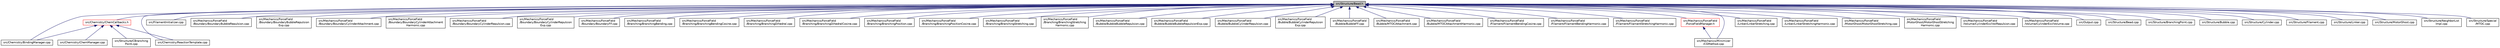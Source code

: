 digraph "src/Structure/Bead.h"
{
 // INTERACTIVE_SVG=YES
  edge [fontname="Helvetica",fontsize="10",labelfontname="Helvetica",labelfontsize="10"];
  node [fontname="Helvetica",fontsize="10",shape=record];
  Node28 [label="src/Structure/Bead.h",height=0.2,width=0.4,color="black", fillcolor="grey75", style="filled", fontcolor="black"];
  Node28 -> Node29 [dir="back",color="midnightblue",fontsize="10",style="solid",fontname="Helvetica"];
  Node29 [label="src/Chemistry/BindingManager.cpp",height=0.2,width=0.4,color="black", fillcolor="white", style="filled",URL="$BindingManager_8cpp.html"];
  Node28 -> Node30 [dir="back",color="midnightblue",fontsize="10",style="solid",fontname="Helvetica"];
  Node30 [label="src/Chemistry/ChemCallbacks.h",height=0.2,width=0.4,color="red", fillcolor="white", style="filled",URL="$ChemCallbacks_8h.html"];
  Node30 -> Node29 [dir="back",color="midnightblue",fontsize="10",style="solid",fontname="Helvetica"];
  Node30 -> Node31 [dir="back",color="midnightblue",fontsize="10",style="solid",fontname="Helvetica"];
  Node31 [label="src/Chemistry/ChemManager.cpp",height=0.2,width=0.4,color="black", fillcolor="white", style="filled",URL="$ChemManager_8cpp.html"];
  Node30 -> Node32 [dir="back",color="midnightblue",fontsize="10",style="solid",fontname="Helvetica"];
  Node32 [label="src/Chemistry/ReactionTemplate.cpp",height=0.2,width=0.4,color="black", fillcolor="white", style="filled",URL="$ReactionTemplate_8cpp.html"];
  Node30 -> Node33 [dir="back",color="midnightblue",fontsize="10",style="solid",fontname="Helvetica"];
  Node33 [label="src/Structure/CBranching\lPoint.cpp",height=0.2,width=0.4,color="black", fillcolor="white", style="filled",URL="$CBranchingPoint_8cpp.html"];
  Node28 -> Node32 [dir="back",color="midnightblue",fontsize="10",style="solid",fontname="Helvetica"];
  Node28 -> Node36 [dir="back",color="midnightblue",fontsize="10",style="solid",fontname="Helvetica"];
  Node36 [label="src/FilamentInitializer.cpp",height=0.2,width=0.4,color="black", fillcolor="white", style="filled",URL="$FilamentInitializer_8cpp.html"];
  Node28 -> Node37 [dir="back",color="midnightblue",fontsize="10",style="solid",fontname="Helvetica"];
  Node37 [label="src/Mechanics/ForceField\l/Boundary/BoundaryBubbleRepulsion.cpp",height=0.2,width=0.4,color="black", fillcolor="white", style="filled",URL="$BoundaryBubbleRepulsion_8cpp.html"];
  Node28 -> Node38 [dir="back",color="midnightblue",fontsize="10",style="solid",fontname="Helvetica"];
  Node38 [label="src/Mechanics/ForceField\l/Boundary/BoundaryBubbleRepulsion\lExp.cpp",height=0.2,width=0.4,color="black", fillcolor="white", style="filled",URL="$BoundaryBubbleRepulsionExp_8cpp.html"];
  Node28 -> Node39 [dir="back",color="midnightblue",fontsize="10",style="solid",fontname="Helvetica"];
  Node39 [label="src/Mechanics/ForceField\l/Boundary/BoundaryCylinderAttachment.cpp",height=0.2,width=0.4,color="black", fillcolor="white", style="filled",URL="$BoundaryCylinderAttachment_8cpp.html"];
  Node28 -> Node40 [dir="back",color="midnightblue",fontsize="10",style="solid",fontname="Helvetica"];
  Node40 [label="src/Mechanics/ForceField\l/Boundary/BoundaryCylinderAttachment\lHarmonic.cpp",height=0.2,width=0.4,color="black", fillcolor="white", style="filled",URL="$BoundaryCylinderAttachmentHarmonic_8cpp.html"];
  Node28 -> Node41 [dir="back",color="midnightblue",fontsize="10",style="solid",fontname="Helvetica"];
  Node41 [label="src/Mechanics/ForceField\l/Boundary/BoundaryCylinderRepulsion.cpp",height=0.2,width=0.4,color="black", fillcolor="white", style="filled",URL="$BoundaryCylinderRepulsion_8cpp.html"];
  Node28 -> Node42 [dir="back",color="midnightblue",fontsize="10",style="solid",fontname="Helvetica"];
  Node42 [label="src/Mechanics/ForceField\l/Boundary/BoundaryCylinderRepulsion\lExp.cpp",height=0.2,width=0.4,color="black", fillcolor="white", style="filled",URL="$BoundaryCylinderRepulsionExp_8cpp.html"];
  Node28 -> Node43 [dir="back",color="midnightblue",fontsize="10",style="solid",fontname="Helvetica"];
  Node43 [label="src/Mechanics/ForceField\l/Boundary/BoundaryFF.cpp",height=0.2,width=0.4,color="black", fillcolor="white", style="filled",URL="$BoundaryFF_8cpp.html"];
  Node28 -> Node44 [dir="back",color="midnightblue",fontsize="10",style="solid",fontname="Helvetica"];
  Node44 [label="src/Mechanics/ForceField\l/Branching/BranchingBending.cpp",height=0.2,width=0.4,color="black", fillcolor="white", style="filled",URL="$BranchingBending_8cpp.html"];
  Node28 -> Node45 [dir="back",color="midnightblue",fontsize="10",style="solid",fontname="Helvetica"];
  Node45 [label="src/Mechanics/ForceField\l/Branching/BranchingBendingCosine.cpp",height=0.2,width=0.4,color="black", fillcolor="white", style="filled",URL="$BranchingBendingCosine_8cpp.html"];
  Node28 -> Node46 [dir="back",color="midnightblue",fontsize="10",style="solid",fontname="Helvetica"];
  Node46 [label="src/Mechanics/ForceField\l/Branching/BranchingDihedral.cpp",height=0.2,width=0.4,color="black", fillcolor="white", style="filled",URL="$BranchingDihedral_8cpp.html"];
  Node28 -> Node47 [dir="back",color="midnightblue",fontsize="10",style="solid",fontname="Helvetica"];
  Node47 [label="src/Mechanics/ForceField\l/Branching/BranchingDihedralCosine.cpp",height=0.2,width=0.4,color="black", fillcolor="white", style="filled",URL="$BranchingDihedralCosine_8cpp.html"];
  Node28 -> Node48 [dir="back",color="midnightblue",fontsize="10",style="solid",fontname="Helvetica"];
  Node48 [label="src/Mechanics/ForceField\l/Branching/BranchingPosition.cpp",height=0.2,width=0.4,color="black", fillcolor="white", style="filled",URL="$BranchingPosition_8cpp.html"];
  Node28 -> Node49 [dir="back",color="midnightblue",fontsize="10",style="solid",fontname="Helvetica"];
  Node49 [label="src/Mechanics/ForceField\l/Branching/BranchingPositionCosine.cpp",height=0.2,width=0.4,color="black", fillcolor="white", style="filled",URL="$BranchingPositionCosine_8cpp.html"];
  Node28 -> Node50 [dir="back",color="midnightblue",fontsize="10",style="solid",fontname="Helvetica"];
  Node50 [label="src/Mechanics/ForceField\l/Branching/BranchingStretching.cpp",height=0.2,width=0.4,color="black", fillcolor="white", style="filled",URL="$BranchingStretching_8cpp.html"];
  Node28 -> Node51 [dir="back",color="midnightblue",fontsize="10",style="solid",fontname="Helvetica"];
  Node51 [label="src/Mechanics/ForceField\l/Branching/BranchingStretching\lHarmonic.cpp",height=0.2,width=0.4,color="black", fillcolor="white", style="filled",URL="$BranchingStretchingHarmonic_8cpp.html"];
  Node28 -> Node52 [dir="back",color="midnightblue",fontsize="10",style="solid",fontname="Helvetica"];
  Node52 [label="src/Mechanics/ForceField\l/Bubble/BubbleBubbleRepulsion.cpp",height=0.2,width=0.4,color="black", fillcolor="white", style="filled",URL="$BubbleBubbleRepulsion_8cpp.html"];
  Node28 -> Node53 [dir="back",color="midnightblue",fontsize="10",style="solid",fontname="Helvetica"];
  Node53 [label="src/Mechanics/ForceField\l/Bubble/BubbleBubbleRepulsionExp.cpp",height=0.2,width=0.4,color="black", fillcolor="white", style="filled",URL="$BubbleBubbleRepulsionExp_8cpp.html"];
  Node28 -> Node54 [dir="back",color="midnightblue",fontsize="10",style="solid",fontname="Helvetica"];
  Node54 [label="src/Mechanics/ForceField\l/Bubble/BubbleCylinderRepulsion.cpp",height=0.2,width=0.4,color="black", fillcolor="white", style="filled",URL="$BubbleCylinderRepulsion_8cpp.html"];
  Node28 -> Node55 [dir="back",color="midnightblue",fontsize="10",style="solid",fontname="Helvetica"];
  Node55 [label="src/Mechanics/ForceField\l/Bubble/BubbleCylinderRepulsion\lExp.cpp",height=0.2,width=0.4,color="black", fillcolor="white", style="filled",URL="$BubbleCylinderRepulsionExp_8cpp.html"];
  Node28 -> Node56 [dir="back",color="midnightblue",fontsize="10",style="solid",fontname="Helvetica"];
  Node56 [label="src/Mechanics/ForceField\l/Bubble/BubbleFF.cpp",height=0.2,width=0.4,color="black", fillcolor="white", style="filled",URL="$BubbleFF_8cpp.html"];
  Node28 -> Node57 [dir="back",color="midnightblue",fontsize="10",style="solid",fontname="Helvetica"];
  Node57 [label="src/Mechanics/ForceField\l/Bubble/MTOCAttachment.cpp",height=0.2,width=0.4,color="black", fillcolor="white", style="filled",URL="$MTOCAttachment_8cpp.html"];
  Node28 -> Node58 [dir="back",color="midnightblue",fontsize="10",style="solid",fontname="Helvetica"];
  Node58 [label="src/Mechanics/ForceField\l/Bubble/MTOCAttachmentHarmonic.cpp",height=0.2,width=0.4,color="black", fillcolor="white", style="filled",URL="$MTOCAttachmentHarmonic_8cpp.html"];
  Node28 -> Node59 [dir="back",color="midnightblue",fontsize="10",style="solid",fontname="Helvetica"];
  Node59 [label="src/Mechanics/ForceField\l/Filament/FilamentBendingCosine.cpp",height=0.2,width=0.4,color="black", fillcolor="white", style="filled",URL="$FilamentBendingCosine_8cpp.html"];
  Node28 -> Node60 [dir="back",color="midnightblue",fontsize="10",style="solid",fontname="Helvetica"];
  Node60 [label="src/Mechanics/ForceField\l/Filament/FilamentBendingHarmonic.cpp",height=0.2,width=0.4,color="black", fillcolor="white", style="filled",URL="$FilamentBendingHarmonic_8cpp.html"];
  Node28 -> Node61 [dir="back",color="midnightblue",fontsize="10",style="solid",fontname="Helvetica"];
  Node61 [label="src/Mechanics/ForceField\l/Filament/FilamentStretchingHarmonic.cpp",height=0.2,width=0.4,color="black", fillcolor="white", style="filled",URL="$FilamentStretchingHarmonic_8cpp.html"];
  Node28 -> Node62 [dir="back",color="midnightblue",fontsize="10",style="solid",fontname="Helvetica"];
  Node62 [label="src/Mechanics/ForceField\l/ForceFieldManager.h",height=0.2,width=0.4,color="red", fillcolor="white", style="filled",URL="$ForceFieldManager_8h.html"];
  Node62 -> Node71 [dir="back",color="midnightblue",fontsize="10",style="solid",fontname="Helvetica"];
  Node71 [label="src/Mechanics/Minimizer\l/CGMethod.cpp",height=0.2,width=0.4,color="black", fillcolor="white", style="filled",URL="$CGMethod_8cpp.html"];
  Node28 -> Node74 [dir="back",color="midnightblue",fontsize="10",style="solid",fontname="Helvetica"];
  Node74 [label="src/Mechanics/ForceField\l/Linker/LinkerStretching.cpp",height=0.2,width=0.4,color="black", fillcolor="white", style="filled",URL="$LinkerStretching_8cpp.html"];
  Node28 -> Node75 [dir="back",color="midnightblue",fontsize="10",style="solid",fontname="Helvetica"];
  Node75 [label="src/Mechanics/ForceField\l/Linker/LinkerStretchingHarmonic.cpp",height=0.2,width=0.4,color="black", fillcolor="white", style="filled",URL="$LinkerStretchingHarmonic_8cpp.html"];
  Node28 -> Node76 [dir="back",color="midnightblue",fontsize="10",style="solid",fontname="Helvetica"];
  Node76 [label="src/Mechanics/ForceField\l/MotorGhost/MotorGhostStretching.cpp",height=0.2,width=0.4,color="black", fillcolor="white", style="filled",URL="$MotorGhostStretching_8cpp.html"];
  Node28 -> Node77 [dir="back",color="midnightblue",fontsize="10",style="solid",fontname="Helvetica"];
  Node77 [label="src/Mechanics/ForceField\l/MotorGhost/MotorGhostStretching\lHarmonic.cpp",height=0.2,width=0.4,color="black", fillcolor="white", style="filled",URL="$MotorGhostStretchingHarmonic_8cpp.html"];
  Node28 -> Node78 [dir="back",color="midnightblue",fontsize="10",style="solid",fontname="Helvetica"];
  Node78 [label="src/Mechanics/ForceField\l/Volume/CylinderExclVolRepulsion.cpp",height=0.2,width=0.4,color="black", fillcolor="white", style="filled",URL="$CylinderExclVolRepulsion_8cpp.html"];
  Node28 -> Node79 [dir="back",color="midnightblue",fontsize="10",style="solid",fontname="Helvetica"];
  Node79 [label="src/Mechanics/ForceField\l/Volume/CylinderExclVolume.cpp",height=0.2,width=0.4,color="black", fillcolor="white", style="filled",URL="$CylinderExclVolume_8cpp.html"];
  Node28 -> Node71 [dir="back",color="midnightblue",fontsize="10",style="solid",fontname="Helvetica"];
  Node28 -> Node80 [dir="back",color="midnightblue",fontsize="10",style="solid",fontname="Helvetica"];
  Node80 [label="src/Output.cpp",height=0.2,width=0.4,color="black", fillcolor="white", style="filled",URL="$Output_8cpp.html"];
  Node28 -> Node81 [dir="back",color="midnightblue",fontsize="10",style="solid",fontname="Helvetica"];
  Node81 [label="src/Structure/Bead.cpp",height=0.2,width=0.4,color="black", fillcolor="white", style="filled",URL="$Bead_8cpp.html"];
  Node28 -> Node82 [dir="back",color="midnightblue",fontsize="10",style="solid",fontname="Helvetica"];
  Node82 [label="src/Structure/BranchingPoint.cpp",height=0.2,width=0.4,color="black", fillcolor="white", style="filled",URL="$BranchingPoint_8cpp.html"];
  Node28 -> Node83 [dir="back",color="midnightblue",fontsize="10",style="solid",fontname="Helvetica"];
  Node83 [label="src/Structure/Bubble.cpp",height=0.2,width=0.4,color="black", fillcolor="white", style="filled",URL="$Bubble_8cpp.html"];
  Node28 -> Node84 [dir="back",color="midnightblue",fontsize="10",style="solid",fontname="Helvetica"];
  Node84 [label="src/Structure/Cylinder.cpp",height=0.2,width=0.4,color="black", fillcolor="white", style="filled",URL="$Cylinder_8cpp.html"];
  Node28 -> Node85 [dir="back",color="midnightblue",fontsize="10",style="solid",fontname="Helvetica"];
  Node85 [label="src/Structure/Filament.cpp",height=0.2,width=0.4,color="black", fillcolor="white", style="filled",URL="$Filament_8cpp.html"];
  Node28 -> Node86 [dir="back",color="midnightblue",fontsize="10",style="solid",fontname="Helvetica"];
  Node86 [label="src/Structure/Linker.cpp",height=0.2,width=0.4,color="black", fillcolor="white", style="filled",URL="$Linker_8cpp.html"];
  Node28 -> Node87 [dir="back",color="midnightblue",fontsize="10",style="solid",fontname="Helvetica"];
  Node87 [label="src/Structure/MotorGhost.cpp",height=0.2,width=0.4,color="black", fillcolor="white", style="filled",URL="$MotorGhost_8cpp.html"];
  Node28 -> Node88 [dir="back",color="midnightblue",fontsize="10",style="solid",fontname="Helvetica"];
  Node88 [label="src/Structure/NeighborList\lImpl.cpp",height=0.2,width=0.4,color="black", fillcolor="white", style="filled",URL="$NeighborListImpl_8cpp.html"];
  Node28 -> Node89 [dir="back",color="midnightblue",fontsize="10",style="solid",fontname="Helvetica"];
  Node89 [label="src/Structure/Special\l/MTOC.cpp",height=0.2,width=0.4,color="black", fillcolor="white", style="filled",URL="$MTOC_8cpp.html"];
}
